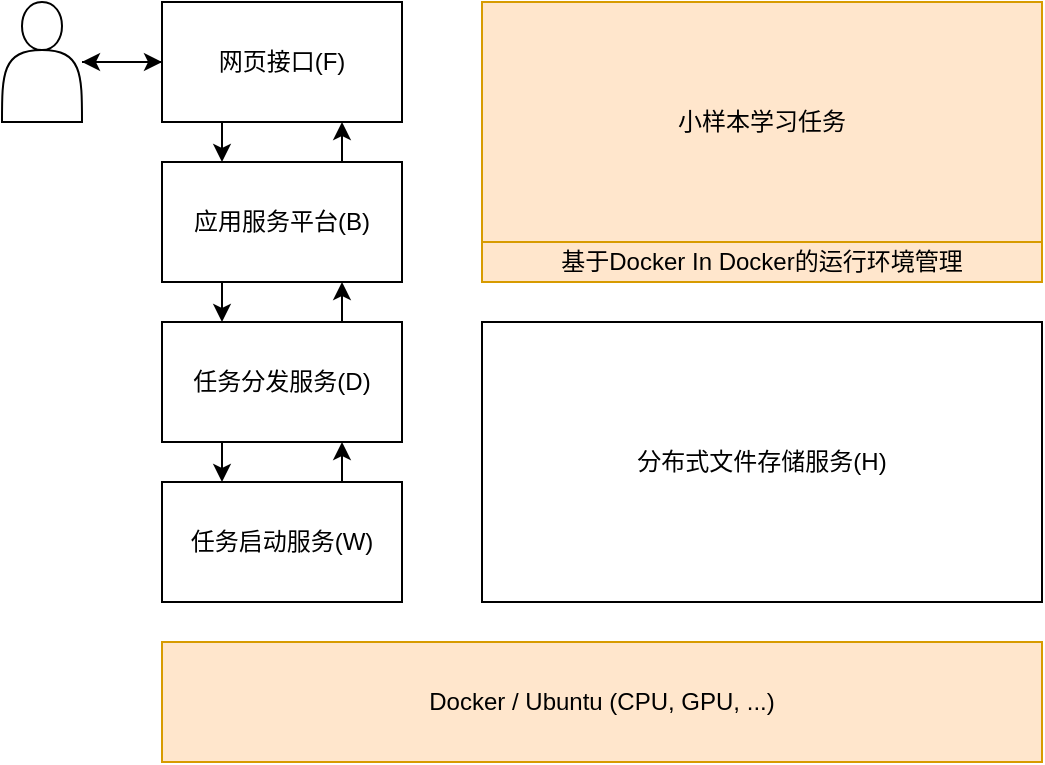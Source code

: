 <mxfile version="20.2.7" type="github">
  <diagram id="NusNNKBgmzpOXEPar8NP" name="Page-1">
    <mxGraphModel dx="1426" dy="768" grid="1" gridSize="10" guides="1" tooltips="1" connect="1" arrows="1" fold="1" page="1" pageScale="1" pageWidth="827" pageHeight="1169" math="0" shadow="0">
      <root>
        <mxCell id="0" />
        <mxCell id="1" parent="0" />
        <mxCell id="iKGXUn_3LbDvIN47JL6--3" value="" style="edgeStyle=orthogonalEdgeStyle;rounded=0;orthogonalLoop=1;jettySize=auto;html=1;" parent="1" source="iKGXUn_3LbDvIN47JL6--1" target="iKGXUn_3LbDvIN47JL6--2" edge="1">
          <mxGeometry relative="1" as="geometry" />
        </mxCell>
        <mxCell id="iKGXUn_3LbDvIN47JL6--1" value="" style="shape=actor;whiteSpace=wrap;html=1;" parent="1" vertex="1">
          <mxGeometry x="80" y="80" width="40" height="60" as="geometry" />
        </mxCell>
        <mxCell id="iKGXUn_3LbDvIN47JL6--5" style="edgeStyle=orthogonalEdgeStyle;rounded=0;orthogonalLoop=1;jettySize=auto;html=1;" parent="1" source="iKGXUn_3LbDvIN47JL6--2" target="iKGXUn_3LbDvIN47JL6--1" edge="1">
          <mxGeometry relative="1" as="geometry" />
        </mxCell>
        <mxCell id="Z2Ri4XL1D-XdpLZonXZY-15" style="edgeStyle=orthogonalEdgeStyle;rounded=0;orthogonalLoop=1;jettySize=auto;html=1;exitX=0.25;exitY=1;exitDx=0;exitDy=0;entryX=0.25;entryY=0;entryDx=0;entryDy=0;fontSize=12;" edge="1" parent="1" source="iKGXUn_3LbDvIN47JL6--2" target="iKGXUn_3LbDvIN47JL6--6">
          <mxGeometry relative="1" as="geometry" />
        </mxCell>
        <mxCell id="iKGXUn_3LbDvIN47JL6--2" value="网页接口(F)" style="rounded=0;whiteSpace=wrap;html=1;" parent="1" vertex="1">
          <mxGeometry x="160" y="80" width="120" height="60" as="geometry" />
        </mxCell>
        <mxCell id="Z2Ri4XL1D-XdpLZonXZY-16" style="edgeStyle=orthogonalEdgeStyle;rounded=0;orthogonalLoop=1;jettySize=auto;html=1;exitX=0.75;exitY=0;exitDx=0;exitDy=0;entryX=0.75;entryY=1;entryDx=0;entryDy=0;fontSize=12;" edge="1" parent="1" source="iKGXUn_3LbDvIN47JL6--6" target="iKGXUn_3LbDvIN47JL6--2">
          <mxGeometry relative="1" as="geometry" />
        </mxCell>
        <mxCell id="Z2Ri4XL1D-XdpLZonXZY-17" style="edgeStyle=orthogonalEdgeStyle;rounded=0;orthogonalLoop=1;jettySize=auto;html=1;exitX=0.25;exitY=1;exitDx=0;exitDy=0;entryX=0.25;entryY=0;entryDx=0;entryDy=0;fontSize=12;" edge="1" parent="1" source="iKGXUn_3LbDvIN47JL6--6" target="iKGXUn_3LbDvIN47JL6--10">
          <mxGeometry relative="1" as="geometry" />
        </mxCell>
        <mxCell id="iKGXUn_3LbDvIN47JL6--6" value="应用服务平台(B)" style="rounded=0;whiteSpace=wrap;html=1;" parent="1" vertex="1">
          <mxGeometry x="160" y="160" width="120" height="60" as="geometry" />
        </mxCell>
        <mxCell id="Z2Ri4XL1D-XdpLZonXZY-18" style="edgeStyle=orthogonalEdgeStyle;rounded=0;orthogonalLoop=1;jettySize=auto;html=1;exitX=0.75;exitY=0;exitDx=0;exitDy=0;entryX=0.75;entryY=1;entryDx=0;entryDy=0;fontSize=12;" edge="1" parent="1" source="iKGXUn_3LbDvIN47JL6--10" target="iKGXUn_3LbDvIN47JL6--6">
          <mxGeometry relative="1" as="geometry" />
        </mxCell>
        <mxCell id="Z2Ri4XL1D-XdpLZonXZY-19" style="edgeStyle=orthogonalEdgeStyle;rounded=0;orthogonalLoop=1;jettySize=auto;html=1;exitX=0.25;exitY=1;exitDx=0;exitDy=0;entryX=0.25;entryY=0;entryDx=0;entryDy=0;fontSize=12;" edge="1" parent="1" source="iKGXUn_3LbDvIN47JL6--10" target="iKGXUn_3LbDvIN47JL6--12">
          <mxGeometry relative="1" as="geometry" />
        </mxCell>
        <mxCell id="iKGXUn_3LbDvIN47JL6--10" value="任务分发服务(D)" style="rounded=0;whiteSpace=wrap;html=1;" parent="1" vertex="1">
          <mxGeometry x="160" y="240" width="120" height="60" as="geometry" />
        </mxCell>
        <mxCell id="iKGXUn_3LbDvIN47JL6--11" value="分布式文件存储服务(H)" style="rounded=0;whiteSpace=wrap;html=1;" parent="1" vertex="1">
          <mxGeometry x="320" y="240" width="280" height="140" as="geometry" />
        </mxCell>
        <mxCell id="Z2Ri4XL1D-XdpLZonXZY-20" style="edgeStyle=orthogonalEdgeStyle;rounded=0;orthogonalLoop=1;jettySize=auto;html=1;exitX=0.75;exitY=0;exitDx=0;exitDy=0;entryX=0.75;entryY=1;entryDx=0;entryDy=0;fontSize=12;" edge="1" parent="1" source="iKGXUn_3LbDvIN47JL6--12" target="iKGXUn_3LbDvIN47JL6--10">
          <mxGeometry relative="1" as="geometry" />
        </mxCell>
        <mxCell id="iKGXUn_3LbDvIN47JL6--12" value="任务启动服务(W)" style="rounded=0;whiteSpace=wrap;html=1;" parent="1" vertex="1">
          <mxGeometry x="160" y="320" width="120" height="60" as="geometry" />
        </mxCell>
        <mxCell id="iKGXUn_3LbDvIN47JL6--14" value="Docker / Ubuntu (CPU, GPU, ...)" style="rounded=0;whiteSpace=wrap;html=1;fillColor=#ffe6cc;strokeColor=#d79b00;" parent="1" vertex="1">
          <mxGeometry x="160" y="400" width="440" height="60" as="geometry" />
        </mxCell>
        <mxCell id="iKGXUn_3LbDvIN47JL6--20" value="小样本学习任务" style="rounded=0;whiteSpace=wrap;html=1;fillColor=#ffe6cc;strokeColor=#d79b00;" parent="1" vertex="1">
          <mxGeometry x="320" y="80" width="280" height="120" as="geometry" />
        </mxCell>
        <mxCell id="r1gaUft4dZzyVg30-eRN-2" value="基于Docker In Docker的运行环境管理" style="rounded=0;whiteSpace=wrap;html=1;shadow=0;glass=0;sketch=0;fillColor=#ffe6cc;strokeColor=#d79b00;" parent="1" vertex="1">
          <mxGeometry x="320" y="200" width="280" height="20" as="geometry" />
        </mxCell>
      </root>
    </mxGraphModel>
  </diagram>
</mxfile>
